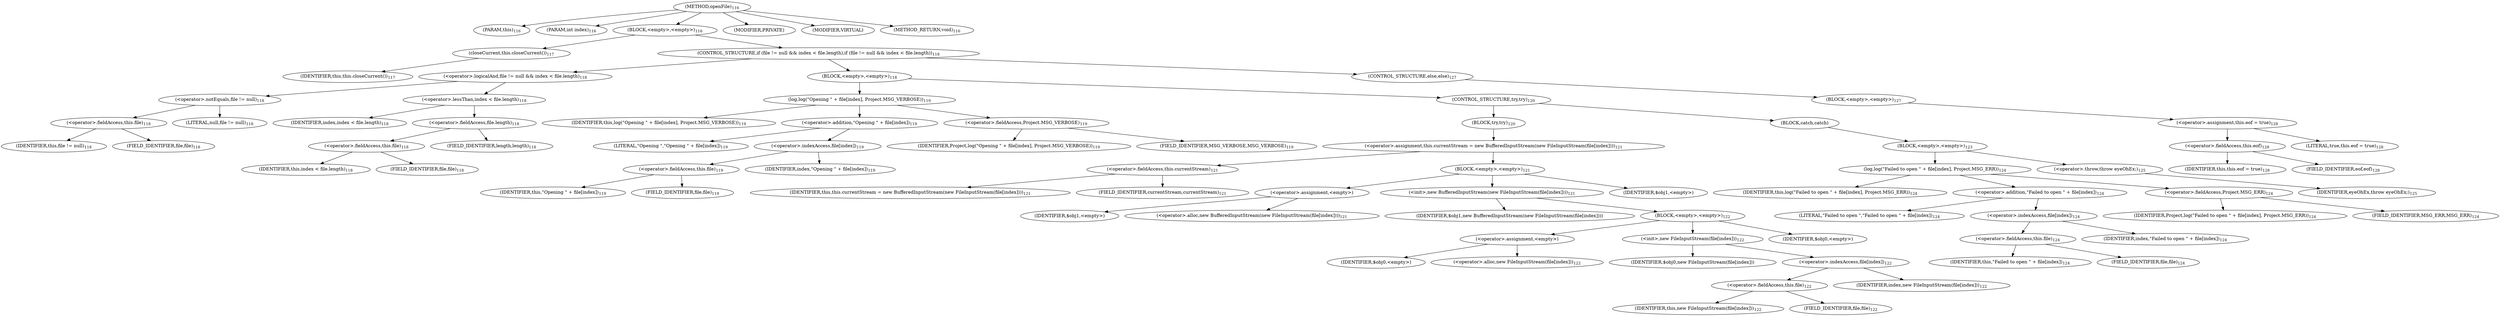 digraph "openFile" {  
"201" [label = <(METHOD,openFile)<SUB>116</SUB>> ]
"16" [label = <(PARAM,this)<SUB>116</SUB>> ]
"202" [label = <(PARAM,int index)<SUB>116</SUB>> ]
"203" [label = <(BLOCK,&lt;empty&gt;,&lt;empty&gt;)<SUB>116</SUB>> ]
"204" [label = <(closeCurrent,this.closeCurrent())<SUB>117</SUB>> ]
"15" [label = <(IDENTIFIER,this,this.closeCurrent())<SUB>117</SUB>> ]
"205" [label = <(CONTROL_STRUCTURE,if (file != null &amp;&amp; index &lt; file.length),if (file != null &amp;&amp; index &lt; file.length))<SUB>118</SUB>> ]
"206" [label = <(&lt;operator&gt;.logicalAnd,file != null &amp;&amp; index &lt; file.length)<SUB>118</SUB>> ]
"207" [label = <(&lt;operator&gt;.notEquals,file != null)<SUB>118</SUB>> ]
"208" [label = <(&lt;operator&gt;.fieldAccess,this.file)<SUB>118</SUB>> ]
"209" [label = <(IDENTIFIER,this,file != null)<SUB>118</SUB>> ]
"210" [label = <(FIELD_IDENTIFIER,file,file)<SUB>118</SUB>> ]
"211" [label = <(LITERAL,null,file != null)<SUB>118</SUB>> ]
"212" [label = <(&lt;operator&gt;.lessThan,index &lt; file.length)<SUB>118</SUB>> ]
"213" [label = <(IDENTIFIER,index,index &lt; file.length)<SUB>118</SUB>> ]
"214" [label = <(&lt;operator&gt;.fieldAccess,file.length)<SUB>118</SUB>> ]
"215" [label = <(&lt;operator&gt;.fieldAccess,this.file)<SUB>118</SUB>> ]
"216" [label = <(IDENTIFIER,this,index &lt; file.length)<SUB>118</SUB>> ]
"217" [label = <(FIELD_IDENTIFIER,file,file)<SUB>118</SUB>> ]
"218" [label = <(FIELD_IDENTIFIER,length,length)<SUB>118</SUB>> ]
"219" [label = <(BLOCK,&lt;empty&gt;,&lt;empty&gt;)<SUB>118</SUB>> ]
"220" [label = <(log,log(&quot;Opening &quot; + file[index], Project.MSG_VERBOSE))<SUB>119</SUB>> ]
"17" [label = <(IDENTIFIER,this,log(&quot;Opening &quot; + file[index], Project.MSG_VERBOSE))<SUB>119</SUB>> ]
"221" [label = <(&lt;operator&gt;.addition,&quot;Opening &quot; + file[index])<SUB>119</SUB>> ]
"222" [label = <(LITERAL,&quot;Opening &quot;,&quot;Opening &quot; + file[index])<SUB>119</SUB>> ]
"223" [label = <(&lt;operator&gt;.indexAccess,file[index])<SUB>119</SUB>> ]
"224" [label = <(&lt;operator&gt;.fieldAccess,this.file)<SUB>119</SUB>> ]
"225" [label = <(IDENTIFIER,this,&quot;Opening &quot; + file[index])<SUB>119</SUB>> ]
"226" [label = <(FIELD_IDENTIFIER,file,file)<SUB>119</SUB>> ]
"227" [label = <(IDENTIFIER,index,&quot;Opening &quot; + file[index])<SUB>119</SUB>> ]
"228" [label = <(&lt;operator&gt;.fieldAccess,Project.MSG_VERBOSE)<SUB>119</SUB>> ]
"229" [label = <(IDENTIFIER,Project,log(&quot;Opening &quot; + file[index], Project.MSG_VERBOSE))<SUB>119</SUB>> ]
"230" [label = <(FIELD_IDENTIFIER,MSG_VERBOSE,MSG_VERBOSE)<SUB>119</SUB>> ]
"231" [label = <(CONTROL_STRUCTURE,try,try)<SUB>120</SUB>> ]
"232" [label = <(BLOCK,try,try)<SUB>120</SUB>> ]
"233" [label = <(&lt;operator&gt;.assignment,this.currentStream = new BufferedInputStream(new FileInputStream(file[index])))<SUB>121</SUB>> ]
"234" [label = <(&lt;operator&gt;.fieldAccess,this.currentStream)<SUB>121</SUB>> ]
"235" [label = <(IDENTIFIER,this,this.currentStream = new BufferedInputStream(new FileInputStream(file[index])))<SUB>121</SUB>> ]
"236" [label = <(FIELD_IDENTIFIER,currentStream,currentStream)<SUB>121</SUB>> ]
"237" [label = <(BLOCK,&lt;empty&gt;,&lt;empty&gt;)<SUB>121</SUB>> ]
"238" [label = <(&lt;operator&gt;.assignment,&lt;empty&gt;)> ]
"239" [label = <(IDENTIFIER,$obj1,&lt;empty&gt;)> ]
"240" [label = <(&lt;operator&gt;.alloc,new BufferedInputStream(new FileInputStream(file[index])))<SUB>121</SUB>> ]
"241" [label = <(&lt;init&gt;,new BufferedInputStream(new FileInputStream(file[index])))<SUB>121</SUB>> ]
"242" [label = <(IDENTIFIER,$obj1,new BufferedInputStream(new FileInputStream(file[index])))> ]
"243" [label = <(BLOCK,&lt;empty&gt;,&lt;empty&gt;)<SUB>122</SUB>> ]
"244" [label = <(&lt;operator&gt;.assignment,&lt;empty&gt;)> ]
"245" [label = <(IDENTIFIER,$obj0,&lt;empty&gt;)> ]
"246" [label = <(&lt;operator&gt;.alloc,new FileInputStream(file[index]))<SUB>122</SUB>> ]
"247" [label = <(&lt;init&gt;,new FileInputStream(file[index]))<SUB>122</SUB>> ]
"248" [label = <(IDENTIFIER,$obj0,new FileInputStream(file[index]))> ]
"249" [label = <(&lt;operator&gt;.indexAccess,file[index])<SUB>122</SUB>> ]
"250" [label = <(&lt;operator&gt;.fieldAccess,this.file)<SUB>122</SUB>> ]
"251" [label = <(IDENTIFIER,this,new FileInputStream(file[index]))<SUB>122</SUB>> ]
"252" [label = <(FIELD_IDENTIFIER,file,file)<SUB>122</SUB>> ]
"253" [label = <(IDENTIFIER,index,new FileInputStream(file[index]))<SUB>122</SUB>> ]
"254" [label = <(IDENTIFIER,$obj0,&lt;empty&gt;)> ]
"255" [label = <(IDENTIFIER,$obj1,&lt;empty&gt;)> ]
"256" [label = <(BLOCK,catch,catch)> ]
"257" [label = <(BLOCK,&lt;empty&gt;,&lt;empty&gt;)<SUB>123</SUB>> ]
"258" [label = <(log,log(&quot;Failed to open &quot; + file[index], Project.MSG_ERR))<SUB>124</SUB>> ]
"18" [label = <(IDENTIFIER,this,log(&quot;Failed to open &quot; + file[index], Project.MSG_ERR))<SUB>124</SUB>> ]
"259" [label = <(&lt;operator&gt;.addition,&quot;Failed to open &quot; + file[index])<SUB>124</SUB>> ]
"260" [label = <(LITERAL,&quot;Failed to open &quot;,&quot;Failed to open &quot; + file[index])<SUB>124</SUB>> ]
"261" [label = <(&lt;operator&gt;.indexAccess,file[index])<SUB>124</SUB>> ]
"262" [label = <(&lt;operator&gt;.fieldAccess,this.file)<SUB>124</SUB>> ]
"263" [label = <(IDENTIFIER,this,&quot;Failed to open &quot; + file[index])<SUB>124</SUB>> ]
"264" [label = <(FIELD_IDENTIFIER,file,file)<SUB>124</SUB>> ]
"265" [label = <(IDENTIFIER,index,&quot;Failed to open &quot; + file[index])<SUB>124</SUB>> ]
"266" [label = <(&lt;operator&gt;.fieldAccess,Project.MSG_ERR)<SUB>124</SUB>> ]
"267" [label = <(IDENTIFIER,Project,log(&quot;Failed to open &quot; + file[index], Project.MSG_ERR))<SUB>124</SUB>> ]
"268" [label = <(FIELD_IDENTIFIER,MSG_ERR,MSG_ERR)<SUB>124</SUB>> ]
"269" [label = <(&lt;operator&gt;.throw,throw eyeOhEx;)<SUB>125</SUB>> ]
"270" [label = <(IDENTIFIER,eyeOhEx,throw eyeOhEx;)<SUB>125</SUB>> ]
"271" [label = <(CONTROL_STRUCTURE,else,else)<SUB>127</SUB>> ]
"272" [label = <(BLOCK,&lt;empty&gt;,&lt;empty&gt;)<SUB>127</SUB>> ]
"273" [label = <(&lt;operator&gt;.assignment,this.eof = true)<SUB>128</SUB>> ]
"274" [label = <(&lt;operator&gt;.fieldAccess,this.eof)<SUB>128</SUB>> ]
"275" [label = <(IDENTIFIER,this,this.eof = true)<SUB>128</SUB>> ]
"276" [label = <(FIELD_IDENTIFIER,eof,eof)<SUB>128</SUB>> ]
"277" [label = <(LITERAL,true,this.eof = true)<SUB>128</SUB>> ]
"278" [label = <(MODIFIER,PRIVATE)> ]
"279" [label = <(MODIFIER,VIRTUAL)> ]
"280" [label = <(METHOD_RETURN,void)<SUB>116</SUB>> ]
  "201" -> "16" 
  "201" -> "202" 
  "201" -> "203" 
  "201" -> "278" 
  "201" -> "279" 
  "201" -> "280" 
  "203" -> "204" 
  "203" -> "205" 
  "204" -> "15" 
  "205" -> "206" 
  "205" -> "219" 
  "205" -> "271" 
  "206" -> "207" 
  "206" -> "212" 
  "207" -> "208" 
  "207" -> "211" 
  "208" -> "209" 
  "208" -> "210" 
  "212" -> "213" 
  "212" -> "214" 
  "214" -> "215" 
  "214" -> "218" 
  "215" -> "216" 
  "215" -> "217" 
  "219" -> "220" 
  "219" -> "231" 
  "220" -> "17" 
  "220" -> "221" 
  "220" -> "228" 
  "221" -> "222" 
  "221" -> "223" 
  "223" -> "224" 
  "223" -> "227" 
  "224" -> "225" 
  "224" -> "226" 
  "228" -> "229" 
  "228" -> "230" 
  "231" -> "232" 
  "231" -> "256" 
  "232" -> "233" 
  "233" -> "234" 
  "233" -> "237" 
  "234" -> "235" 
  "234" -> "236" 
  "237" -> "238" 
  "237" -> "241" 
  "237" -> "255" 
  "238" -> "239" 
  "238" -> "240" 
  "241" -> "242" 
  "241" -> "243" 
  "243" -> "244" 
  "243" -> "247" 
  "243" -> "254" 
  "244" -> "245" 
  "244" -> "246" 
  "247" -> "248" 
  "247" -> "249" 
  "249" -> "250" 
  "249" -> "253" 
  "250" -> "251" 
  "250" -> "252" 
  "256" -> "257" 
  "257" -> "258" 
  "257" -> "269" 
  "258" -> "18" 
  "258" -> "259" 
  "258" -> "266" 
  "259" -> "260" 
  "259" -> "261" 
  "261" -> "262" 
  "261" -> "265" 
  "262" -> "263" 
  "262" -> "264" 
  "266" -> "267" 
  "266" -> "268" 
  "269" -> "270" 
  "271" -> "272" 
  "272" -> "273" 
  "273" -> "274" 
  "273" -> "277" 
  "274" -> "275" 
  "274" -> "276" 
}

